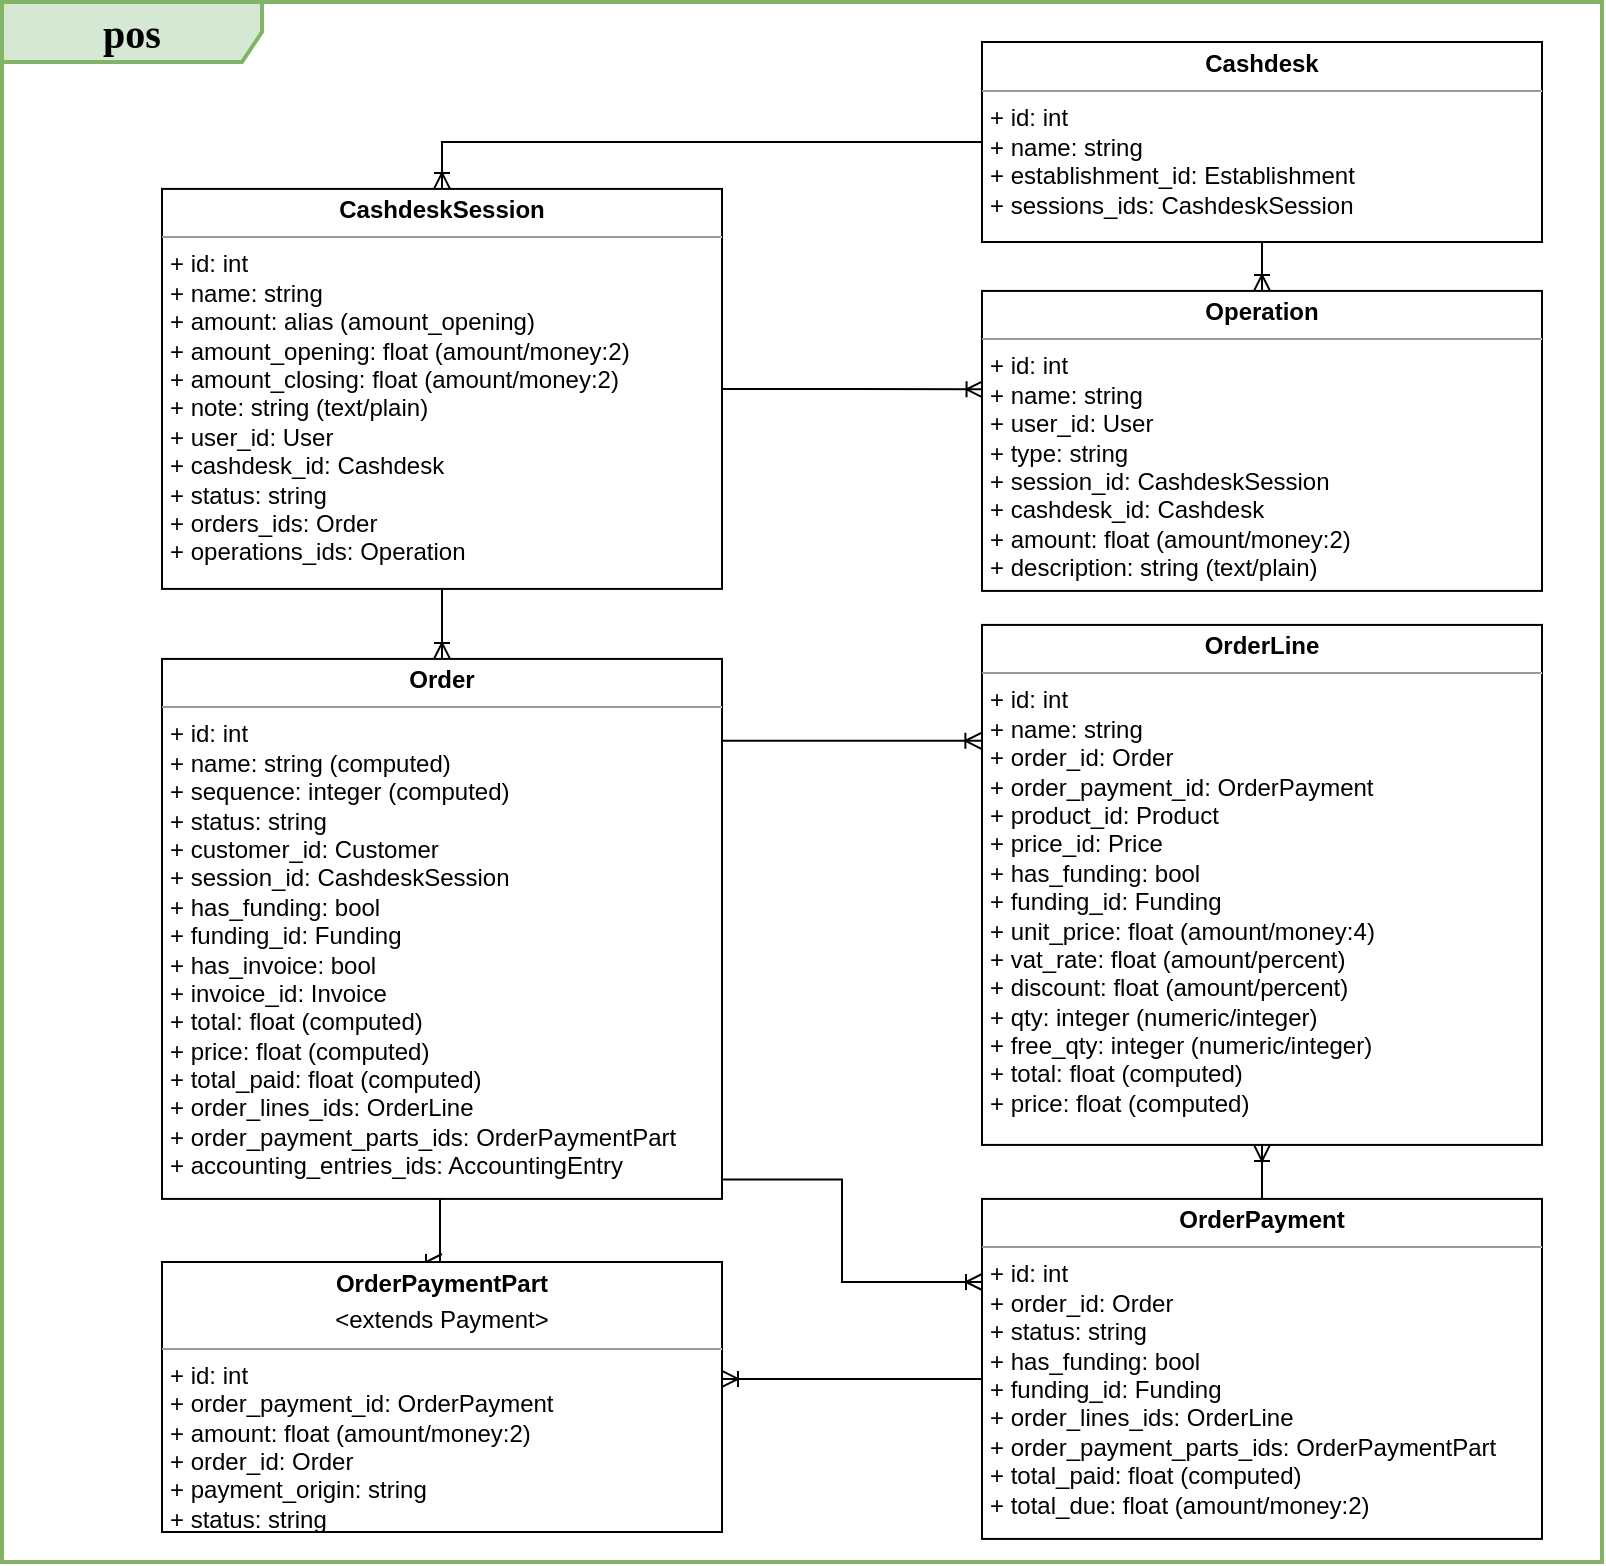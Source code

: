 <mxfile version="21.4.0" type="device">
  <diagram name="Page-1" id="iDd6RvM37CQDOpbgG0-Q">
    <mxGraphModel dx="1335" dy="673" grid="1" gridSize="10" guides="1" tooltips="1" connect="1" arrows="1" fold="1" page="1" pageScale="1" pageWidth="827" pageHeight="1169" math="0" shadow="0">
      <root>
        <mxCell id="0" />
        <mxCell id="1" parent="0" />
        <mxCell id="6K6MoQwOqMNnILz5VA3r-1" value="&lt;font style=&quot;font-size: 20px;&quot;&gt;&lt;b&gt;pos&lt;/b&gt;&lt;/font&gt;" style="shape=umlFrame;whiteSpace=wrap;html=1;rounded=0;shadow=0;comic=0;labelBackgroundColor=none;strokeWidth=2;fontFamily=Verdana;fontSize=10;align=center;width=130;height=30;fillColor=#d5e8d4;strokeColor=#82b366;" parent="1" vertex="1">
          <mxGeometry x="10" y="10" width="800" height="780" as="geometry" />
        </mxCell>
        <mxCell id="6K6MoQwOqMNnILz5VA3r-2" style="edgeStyle=orthogonalEdgeStyle;rounded=0;orthogonalLoop=1;jettySize=auto;html=1;entryX=0.5;entryY=0;entryDx=0;entryDy=0;startArrow=none;startFill=0;endArrow=ERoneToMany;endFill=0;" parent="1" source="6K6MoQwOqMNnILz5VA3r-4" target="6K6MoQwOqMNnILz5VA3r-7" edge="1">
          <mxGeometry relative="1" as="geometry" />
        </mxCell>
        <mxCell id="6K6MoQwOqMNnILz5VA3r-3" style="edgeStyle=orthogonalEdgeStyle;rounded=0;orthogonalLoop=1;jettySize=auto;html=1;entryX=0.5;entryY=0;entryDx=0;entryDy=0;startArrow=none;startFill=0;endArrow=ERoneToMany;endFill=0;" parent="1" source="6K6MoQwOqMNnILz5VA3r-4" target="6K6MoQwOqMNnILz5VA3r-8" edge="1">
          <mxGeometry relative="1" as="geometry" />
        </mxCell>
        <mxCell id="6K6MoQwOqMNnILz5VA3r-4" value="&lt;p style=&quot;margin: 0px ; margin-top: 4px ; text-align: center&quot;&gt;&lt;b&gt;Cashdesk&lt;/b&gt;&lt;/p&gt;&lt;hr size=&quot;1&quot;&gt;&lt;p style=&quot;margin: 0px ; margin-left: 4px&quot;&gt;+ id: int&lt;/p&gt;&lt;p style=&quot;margin: 0px ; margin-left: 4px&quot;&gt;+ name: string&lt;/p&gt;&lt;p style=&quot;margin: 0px ; margin-left: 4px&quot;&gt;+ establishment_id: Establishment&lt;/p&gt;&lt;p style=&quot;margin: 0px ; margin-left: 4px&quot;&gt;+ sessions_ids: CashdeskSession&lt;/p&gt;&lt;p style=&quot;margin: 0px ; margin-left: 4px&quot;&gt;&lt;br&gt;&lt;/p&gt;&lt;p style=&quot;margin: 0px ; margin-left: 4px&quot;&gt;&lt;br&gt;&lt;/p&gt;&lt;p style=&quot;margin: 0px 0px 0px 4px;&quot;&gt;&lt;br&gt;&lt;/p&gt;&lt;p style=&quot;margin: 0px 0px 0px 4px;&quot;&gt;&lt;br&gt;&lt;/p&gt;&lt;p style=&quot;margin: 0px 0px 0px 4px;&quot;&gt;&lt;br&gt;&lt;/p&gt;&lt;p style=&quot;margin: 0px 0px 0px 4px;&quot;&gt;&lt;br&gt;&lt;/p&gt;&lt;p style=&quot;margin: 0px 0px 0px 4px;&quot;&gt;&lt;br&gt;&lt;/p&gt;" style="verticalAlign=top;align=left;overflow=fill;fontSize=12;fontFamily=Helvetica;html=1;rounded=0;shadow=0;comic=0;labelBackgroundColor=none;strokeWidth=1" parent="1" vertex="1">
          <mxGeometry x="500" y="30" width="280" height="100" as="geometry" />
        </mxCell>
        <mxCell id="6K6MoQwOqMNnILz5VA3r-5" style="edgeStyle=orthogonalEdgeStyle;rounded=0;orthogonalLoop=1;jettySize=auto;html=1;entryX=0.001;entryY=0.328;entryDx=0;entryDy=0;startArrow=none;startFill=0;endArrow=ERoneToMany;endFill=0;entryPerimeter=0;" parent="1" source="6K6MoQwOqMNnILz5VA3r-7" target="6K6MoQwOqMNnILz5VA3r-8" edge="1">
          <mxGeometry relative="1" as="geometry" />
        </mxCell>
        <mxCell id="6K6MoQwOqMNnILz5VA3r-6" style="edgeStyle=orthogonalEdgeStyle;rounded=0;orthogonalLoop=1;jettySize=auto;html=1;entryX=0.5;entryY=0;entryDx=0;entryDy=0;startArrow=none;startFill=0;endArrow=ERoneToMany;endFill=0;" parent="1" source="6K6MoQwOqMNnILz5VA3r-7" target="6K6MoQwOqMNnILz5VA3r-11" edge="1">
          <mxGeometry relative="1" as="geometry" />
        </mxCell>
        <mxCell id="6K6MoQwOqMNnILz5VA3r-7" value="&lt;p style=&quot;margin: 0px ; margin-top: 4px ; text-align: center&quot;&gt;&lt;b&gt;CashdeskSession&lt;/b&gt;&lt;/p&gt;&lt;hr size=&quot;1&quot;&gt;&lt;p style=&quot;margin: 0px ; margin-left: 4px&quot;&gt;+ id: int&lt;/p&gt;&lt;p style=&quot;margin: 0px ; margin-left: 4px&quot;&gt;+ name: string&lt;/p&gt;&lt;p style=&quot;margin: 0px ; margin-left: 4px&quot;&gt;+ amount: alias (amount_opening)&lt;/p&gt;&lt;p style=&quot;margin: 0px ; margin-left: 4px&quot;&gt;+ amount_opening: float (amount/money:2)&lt;/p&gt;&lt;p style=&quot;margin: 0px ; margin-left: 4px&quot;&gt;+ amount_closing: float (amount/money:2)&lt;/p&gt;&lt;p style=&quot;margin: 0px ; margin-left: 4px&quot;&gt;+ note: string (text/plain)&lt;/p&gt;&lt;p style=&quot;margin: 0px ; margin-left: 4px&quot;&gt;+ user_id: User&lt;/p&gt;&lt;p style=&quot;margin: 0px ; margin-left: 4px&quot;&gt;+ cashdesk_id: Cashdesk&lt;/p&gt;&lt;p style=&quot;margin: 0px ; margin-left: 4px&quot;&gt;+ status: string&lt;/p&gt;&lt;p style=&quot;margin: 0px ; margin-left: 4px&quot;&gt;+ orders_ids: Order&lt;/p&gt;&lt;p style=&quot;margin: 0px ; margin-left: 4px&quot;&gt;+ operations_ids: Operation&lt;/p&gt;&lt;p style=&quot;margin: 0px ; margin-left: 4px&quot;&gt;&lt;br&gt;&lt;/p&gt;&lt;p style=&quot;margin: 0px ; margin-left: 4px&quot;&gt;&lt;br&gt;&lt;/p&gt;&lt;p style=&quot;margin: 0px 0px 0px 4px;&quot;&gt;&lt;br&gt;&lt;/p&gt;&lt;p style=&quot;margin: 0px 0px 0px 4px;&quot;&gt;&lt;br&gt;&lt;/p&gt;&lt;p style=&quot;margin: 0px 0px 0px 4px;&quot;&gt;&lt;br&gt;&lt;/p&gt;&lt;p style=&quot;margin: 0px 0px 0px 4px;&quot;&gt;&lt;br&gt;&lt;/p&gt;&lt;p style=&quot;margin: 0px 0px 0px 4px;&quot;&gt;&lt;br&gt;&lt;/p&gt;" style="verticalAlign=top;align=left;overflow=fill;fontSize=12;fontFamily=Helvetica;html=1;rounded=0;shadow=0;comic=0;labelBackgroundColor=none;strokeWidth=1" parent="1" vertex="1">
          <mxGeometry x="90" y="103.46" width="280" height="200" as="geometry" />
        </mxCell>
        <mxCell id="6K6MoQwOqMNnILz5VA3r-8" value="&lt;p style=&quot;margin: 0px ; margin-top: 4px ; text-align: center&quot;&gt;&lt;b&gt;Operation&lt;/b&gt;&lt;/p&gt;&lt;hr size=&quot;1&quot;&gt;&lt;p style=&quot;margin: 0px ; margin-left: 4px&quot;&gt;+ id: int&lt;/p&gt;&lt;p style=&quot;margin: 0px ; margin-left: 4px&quot;&gt;+ name: string&lt;/p&gt;&lt;p style=&quot;margin: 0px ; margin-left: 4px&quot;&gt;+ user_id: User&lt;/p&gt;&lt;p style=&quot;margin: 0px ; margin-left: 4px&quot;&gt;+ type: string&lt;/p&gt;&lt;p style=&quot;margin: 0px ; margin-left: 4px&quot;&gt;+ session_id: CashdeskSession&lt;/p&gt;&lt;p style=&quot;margin: 0px ; margin-left: 4px&quot;&gt;+ cashdesk_id: Cashdesk&lt;/p&gt;&lt;p style=&quot;margin: 0px ; margin-left: 4px&quot;&gt;+ amount: float (amount/money:2)&lt;/p&gt;&lt;p style=&quot;margin: 0px ; margin-left: 4px&quot;&gt;+ description: string (text/plain)&lt;/p&gt;&lt;p style=&quot;margin: 0px ; margin-left: 4px&quot;&gt;&lt;br&gt;&lt;/p&gt;&lt;p style=&quot;margin: 0px ; margin-left: 4px&quot;&gt;&lt;br&gt;&lt;/p&gt;&lt;p style=&quot;margin: 0px 0px 0px 4px;&quot;&gt;&lt;br&gt;&lt;/p&gt;&lt;p style=&quot;margin: 0px 0px 0px 4px;&quot;&gt;&lt;br&gt;&lt;/p&gt;&lt;p style=&quot;margin: 0px 0px 0px 4px;&quot;&gt;&lt;br&gt;&lt;/p&gt;&lt;p style=&quot;margin: 0px 0px 0px 4px;&quot;&gt;&lt;br&gt;&lt;/p&gt;&lt;p style=&quot;margin: 0px 0px 0px 4px;&quot;&gt;&lt;br&gt;&lt;/p&gt;" style="verticalAlign=top;align=left;overflow=fill;fontSize=12;fontFamily=Helvetica;html=1;rounded=0;shadow=0;comic=0;labelBackgroundColor=none;strokeWidth=1" parent="1" vertex="1">
          <mxGeometry x="500" y="154.46" width="280" height="150" as="geometry" />
        </mxCell>
        <mxCell id="6K6MoQwOqMNnILz5VA3r-9" style="edgeStyle=orthogonalEdgeStyle;rounded=0;orthogonalLoop=1;jettySize=auto;html=1;startArrow=none;startFill=0;endArrow=ERoneToMany;endFill=0;entryX=-0.001;entryY=0.223;entryDx=0;entryDy=0;entryPerimeter=0;" parent="1" source="6K6MoQwOqMNnILz5VA3r-11" target="6K6MoQwOqMNnILz5VA3r-12" edge="1">
          <mxGeometry relative="1" as="geometry">
            <mxPoint x="510" y="383.46" as="targetPoint" />
            <Array as="points">
              <mxPoint x="500" y="378.46" />
            </Array>
          </mxGeometry>
        </mxCell>
        <mxCell id="6K6MoQwOqMNnILz5VA3r-10" style="edgeStyle=orthogonalEdgeStyle;rounded=0;orthogonalLoop=1;jettySize=auto;html=1;entryX=0.5;entryY=0;entryDx=0;entryDy=0;startArrow=none;startFill=0;endArrow=ERoneToMany;endFill=0;exitX=0.5;exitY=1;exitDx=0;exitDy=0;" parent="1" source="6K6MoQwOqMNnILz5VA3r-11" target="6K6MoQwOqMNnILz5VA3r-16" edge="1">
          <mxGeometry relative="1" as="geometry">
            <mxPoint x="229.83" y="516.46" as="sourcePoint" />
            <mxPoint x="229.43" y="633.46" as="targetPoint" />
            <Array as="points">
              <mxPoint x="229" y="608" />
              <mxPoint x="229" y="640" />
            </Array>
          </mxGeometry>
        </mxCell>
        <mxCell id="6K6MoQwOqMNnILz5VA3r-11" value="&lt;p style=&quot;margin: 0px ; margin-top: 4px ; text-align: center&quot;&gt;&lt;b&gt;Order&lt;/b&gt;&lt;/p&gt;&lt;hr size=&quot;1&quot;&gt;&lt;p style=&quot;margin: 0px ; margin-left: 4px&quot;&gt;+ id: int&lt;/p&gt;&lt;p style=&quot;margin: 0px ; margin-left: 4px&quot;&gt;+ name: string (computed)&lt;/p&gt;&lt;p style=&quot;margin: 0px ; margin-left: 4px&quot;&gt;+ sequence: integer (computed)&lt;/p&gt;&lt;p style=&quot;margin: 0px ; margin-left: 4px&quot;&gt;+ status: string&lt;/p&gt;&lt;p style=&quot;margin: 0px ; margin-left: 4px&quot;&gt;+ customer_id: Customer&lt;/p&gt;&lt;p style=&quot;margin: 0px ; margin-left: 4px&quot;&gt;+ session_id: CashdeskSession&lt;/p&gt;&lt;p style=&quot;margin: 0px ; margin-left: 4px&quot;&gt;+ has_funding: bool&lt;/p&gt;&lt;p style=&quot;margin: 0px ; margin-left: 4px&quot;&gt;+ funding_id: Funding&lt;/p&gt;&lt;p style=&quot;margin: 0px ; margin-left: 4px&quot;&gt;+ has_invoice: bool&lt;/p&gt;&lt;p style=&quot;margin: 0px ; margin-left: 4px&quot;&gt;+ invoice_id: Invoice&lt;/p&gt;&lt;p style=&quot;margin: 0px ; margin-left: 4px&quot;&gt;+ total: float (computed)&lt;/p&gt;&lt;p style=&quot;margin: 0px ; margin-left: 4px&quot;&gt;+ price: float (computed)&lt;/p&gt;&lt;p style=&quot;margin: 0px ; margin-left: 4px&quot;&gt;+ total_paid: float (computed)&lt;/p&gt;&lt;p style=&quot;margin: 0px ; margin-left: 4px&quot;&gt;+ order_lines_ids: OrderLine&lt;/p&gt;&lt;p style=&quot;margin: 0px ; margin-left: 4px&quot;&gt;+ order_payment_parts_ids: OrderPaymentPart&lt;/p&gt;&lt;p style=&quot;margin: 0px ; margin-left: 4px&quot;&gt;+ accounting_entries_ids: AccountingEntry&lt;/p&gt;&lt;p style=&quot;margin: 0px ; margin-left: 4px&quot;&gt;&lt;br&gt;&lt;/p&gt;&lt;p style=&quot;margin: 0px ; margin-left: 4px&quot;&gt;&lt;br&gt;&lt;/p&gt;&lt;p style=&quot;margin: 0px 0px 0px 4px;&quot;&gt;&lt;br&gt;&lt;/p&gt;&lt;p style=&quot;margin: 0px 0px 0px 4px;&quot;&gt;&lt;br&gt;&lt;/p&gt;&lt;p style=&quot;margin: 0px 0px 0px 4px;&quot;&gt;&lt;br&gt;&lt;/p&gt;&lt;p style=&quot;margin: 0px 0px 0px 4px;&quot;&gt;&lt;br&gt;&lt;/p&gt;&lt;p style=&quot;margin: 0px 0px 0px 4px;&quot;&gt;&lt;br&gt;&lt;/p&gt;" style="verticalAlign=top;align=left;overflow=fill;fontSize=12;fontFamily=Helvetica;html=1;rounded=0;shadow=0;comic=0;labelBackgroundColor=none;strokeWidth=1" parent="1" vertex="1">
          <mxGeometry x="90" y="338.46" width="280" height="270" as="geometry" />
        </mxCell>
        <mxCell id="6K6MoQwOqMNnILz5VA3r-12" value="&lt;p style=&quot;margin: 0px ; margin-top: 4px ; text-align: center&quot;&gt;&lt;b&gt;OrderLine&lt;/b&gt;&lt;/p&gt;&lt;hr size=&quot;1&quot;&gt;&lt;p style=&quot;margin: 0px ; margin-left: 4px&quot;&gt;+ id: int&lt;/p&gt;&lt;p style=&quot;margin: 0px ; margin-left: 4px&quot;&gt;+ name: string&amp;nbsp;&lt;/p&gt;&lt;p style=&quot;margin: 0px ; margin-left: 4px&quot;&gt;+ order_id: Order&lt;/p&gt;&lt;p style=&quot;margin: 0px ; margin-left: 4px&quot;&gt;+ order_payment_id: OrderPayment&lt;/p&gt;&lt;p style=&quot;margin: 0px ; margin-left: 4px&quot;&gt;+ product_id: Product&lt;/p&gt;&lt;p style=&quot;margin: 0px ; margin-left: 4px&quot;&gt;+ price_id: Price&lt;/p&gt;&lt;p style=&quot;margin: 0px ; margin-left: 4px&quot;&gt;+ has_funding: bool&lt;/p&gt;&lt;p style=&quot;margin: 0px ; margin-left: 4px&quot;&gt;+ funding_id: Funding&lt;/p&gt;&lt;p style=&quot;margin: 0px ; margin-left: 4px&quot;&gt;+ unit_price: float (amount/money:4)&lt;/p&gt;&lt;p style=&quot;margin: 0px ; margin-left: 4px&quot;&gt;+ vat_rate: float (amount/percent)&lt;/p&gt;&lt;p style=&quot;margin: 0px ; margin-left: 4px&quot;&gt;+ discount: float (amount/percent)&lt;/p&gt;&lt;p style=&quot;margin: 0px ; margin-left: 4px&quot;&gt;+ qty: integer (numeric/integer)&lt;/p&gt;&lt;p style=&quot;margin: 0px ; margin-left: 4px&quot;&gt;+ free_qty: integer (numeric/integer)&lt;/p&gt;&lt;p style=&quot;margin: 0px ; margin-left: 4px&quot;&gt;+ total: float (computed)&lt;/p&gt;&lt;p style=&quot;margin: 0px ; margin-left: 4px&quot;&gt;+ price: float (computed)&lt;/p&gt;&lt;p style=&quot;margin: 0px ; margin-left: 4px&quot;&gt;&lt;br&gt;&lt;/p&gt;&lt;p style=&quot;margin: 0px ; margin-left: 4px&quot;&gt;&lt;br&gt;&lt;/p&gt;&lt;p style=&quot;margin: 0px 0px 0px 4px;&quot;&gt;&lt;br&gt;&lt;/p&gt;&lt;p style=&quot;margin: 0px 0px 0px 4px;&quot;&gt;&lt;br&gt;&lt;/p&gt;&lt;p style=&quot;margin: 0px 0px 0px 4px;&quot;&gt;&lt;br&gt;&lt;/p&gt;&lt;p style=&quot;margin: 0px 0px 0px 4px;&quot;&gt;&lt;br&gt;&lt;/p&gt;&lt;p style=&quot;margin: 0px 0px 0px 4px;&quot;&gt;&lt;br&gt;&lt;/p&gt;" style="verticalAlign=top;align=left;overflow=fill;fontSize=12;fontFamily=Helvetica;html=1;rounded=0;shadow=0;comic=0;labelBackgroundColor=none;strokeWidth=1" parent="1" vertex="1">
          <mxGeometry x="500" y="321.46" width="280" height="260" as="geometry" />
        </mxCell>
        <mxCell id="6K6MoQwOqMNnILz5VA3r-13" style="edgeStyle=orthogonalEdgeStyle;rounded=0;orthogonalLoop=1;jettySize=auto;html=1;entryX=0.5;entryY=1;entryDx=0;entryDy=0;startArrow=none;startFill=0;endArrow=ERoneToMany;endFill=0;" parent="1" target="6K6MoQwOqMNnILz5VA3r-12" edge="1">
          <mxGeometry relative="1" as="geometry">
            <mxPoint x="640" y="608.46" as="sourcePoint" />
          </mxGeometry>
        </mxCell>
        <mxCell id="6K6MoQwOqMNnILz5VA3r-14" value="" style="edgeStyle=orthogonalEdgeStyle;rounded=0;orthogonalLoop=1;jettySize=auto;html=1;startArrow=none;startFill=0;endArrow=ERoneToMany;endFill=0;" parent="1" edge="1">
          <mxGeometry relative="1" as="geometry">
            <Array as="points">
              <mxPoint x="480" y="698.46" />
              <mxPoint x="480" y="698.46" />
            </Array>
            <mxPoint x="500" y="698.46" as="sourcePoint" />
            <mxPoint x="370" y="698.46" as="targetPoint" />
          </mxGeometry>
        </mxCell>
        <mxCell id="6K6MoQwOqMNnILz5VA3r-15" value="&lt;p style=&quot;margin: 0px ; margin-top: 4px ; text-align: center&quot;&gt;&lt;b&gt;OrderPayment&lt;/b&gt;&lt;/p&gt;&lt;hr size=&quot;1&quot;&gt;&lt;p style=&quot;margin: 0px ; margin-left: 4px&quot;&gt;+ id: int&lt;/p&gt;&lt;p style=&quot;margin: 0px ; margin-left: 4px&quot;&gt;+ order_id: Order&lt;/p&gt;&lt;p style=&quot;margin: 0px ; margin-left: 4px&quot;&gt;+ status: string&lt;/p&gt;&lt;p style=&quot;margin: 0px ; margin-left: 4px&quot;&gt;+ has_funding: bool&lt;/p&gt;&lt;p style=&quot;margin: 0px ; margin-left: 4px&quot;&gt;+ funding_id: Funding&lt;/p&gt;&lt;p style=&quot;margin: 0px ; margin-left: 4px&quot;&gt;+ order_lines_ids: OrderLine&lt;/p&gt;&lt;p style=&quot;margin: 0px ; margin-left: 4px&quot;&gt;+ order_payment_parts_ids: OrderPaymentPart&lt;/p&gt;&lt;p style=&quot;margin: 0px ; margin-left: 4px&quot;&gt;+ total_paid: float (computed)&lt;/p&gt;&lt;p style=&quot;margin: 0px ; margin-left: 4px&quot;&gt;+ total_due: float (amount/money:2)&lt;/p&gt;&lt;p style=&quot;margin: 0px ; margin-left: 4px&quot;&gt;&lt;br&gt;&lt;/p&gt;&lt;p style=&quot;margin: 0px ; margin-left: 4px&quot;&gt;&lt;br&gt;&lt;/p&gt;&lt;p style=&quot;margin: 0px ; margin-left: 4px&quot;&gt;&lt;br&gt;&lt;/p&gt;&lt;p style=&quot;margin: 0px ; margin-left: 4px&quot;&gt;&lt;br&gt;&lt;/p&gt;&lt;p style=&quot;margin: 0px 0px 0px 4px;&quot;&gt;&lt;br&gt;&lt;/p&gt;&lt;p style=&quot;margin: 0px 0px 0px 4px;&quot;&gt;&lt;br&gt;&lt;/p&gt;&lt;p style=&quot;margin: 0px 0px 0px 4px;&quot;&gt;&lt;br&gt;&lt;/p&gt;&lt;p style=&quot;margin: 0px 0px 0px 4px;&quot;&gt;&lt;br&gt;&lt;/p&gt;&lt;p style=&quot;margin: 0px 0px 0px 4px;&quot;&gt;&lt;br&gt;&lt;/p&gt;" style="verticalAlign=top;align=left;overflow=fill;fontSize=12;fontFamily=Helvetica;html=1;rounded=0;shadow=0;comic=0;labelBackgroundColor=none;strokeWidth=1" parent="1" vertex="1">
          <mxGeometry x="500" y="608.46" width="280" height="170" as="geometry" />
        </mxCell>
        <mxCell id="6K6MoQwOqMNnILz5VA3r-16" value="&lt;p style=&quot;margin: 0px ; margin-top: 4px ; text-align: center&quot;&gt;&lt;b&gt;OrderPaymentPart&lt;/b&gt;&lt;/p&gt;&lt;p style=&quot;margin: 0px ; margin-top: 4px ; text-align: center&quot;&gt;&amp;lt;extends Payment&amp;gt;&lt;/p&gt;&lt;hr size=&quot;1&quot;&gt;&lt;p style=&quot;margin: 0px ; margin-left: 4px&quot;&gt;+ id: int&lt;/p&gt;&lt;p style=&quot;margin: 0px ; margin-left: 4px&quot;&gt;+ order_payment_id: OrderPayment&lt;/p&gt;&lt;p style=&quot;margin: 0px ; margin-left: 4px&quot;&gt;+ amount: float (amount/money:2)&lt;/p&gt;&lt;p style=&quot;margin: 0px ; margin-left: 4px&quot;&gt;+ order_id: Order&lt;/p&gt;&lt;p style=&quot;margin: 0px ; margin-left: 4px&quot;&gt;+ payment_origin: string&lt;/p&gt;&lt;p style=&quot;margin: 0px ; margin-left: 4px&quot;&gt;+ status: string&lt;/p&gt;&lt;p style=&quot;margin: 0px ; margin-left: 4px&quot;&gt;&lt;br&gt;&lt;/p&gt;&lt;p style=&quot;margin: 0px ; margin-left: 4px&quot;&gt;&lt;br&gt;&lt;/p&gt;&lt;p style=&quot;margin: 0px ; margin-left: 4px&quot;&gt;&lt;br&gt;&lt;/p&gt;&lt;p style=&quot;margin: 0px ; margin-left: 4px&quot;&gt;&lt;br&gt;&lt;/p&gt;&lt;p style=&quot;margin: 0px 0px 0px 4px;&quot;&gt;&lt;br&gt;&lt;/p&gt;&lt;p style=&quot;margin: 0px 0px 0px 4px;&quot;&gt;&lt;br&gt;&lt;/p&gt;&lt;p style=&quot;margin: 0px 0px 0px 4px;&quot;&gt;&lt;br&gt;&lt;/p&gt;&lt;p style=&quot;margin: 0px 0px 0px 4px;&quot;&gt;&lt;br&gt;&lt;/p&gt;&lt;p style=&quot;margin: 0px 0px 0px 4px;&quot;&gt;&lt;br&gt;&lt;/p&gt;" style="verticalAlign=top;align=left;overflow=fill;fontSize=12;fontFamily=Helvetica;html=1;rounded=0;shadow=0;comic=0;labelBackgroundColor=none;strokeWidth=1" parent="1" vertex="1">
          <mxGeometry x="90" y="640" width="280" height="135" as="geometry" />
        </mxCell>
        <mxCell id="mh5yRbNYD4FplqPUD_IW-1" style="edgeStyle=orthogonalEdgeStyle;rounded=0;orthogonalLoop=1;jettySize=auto;html=1;startArrow=none;startFill=0;endArrow=ERoneToMany;endFill=0;entryX=0;entryY=0.25;entryDx=0;entryDy=0;exitX=1.002;exitY=0.964;exitDx=0;exitDy=0;exitPerimeter=0;" edge="1" parent="1" source="6K6MoQwOqMNnILz5VA3r-11" target="6K6MoQwOqMNnILz5VA3r-15">
          <mxGeometry relative="1" as="geometry">
            <mxPoint x="510" y="389" as="targetPoint" />
            <Array as="points">
              <mxPoint x="430" y="599" />
              <mxPoint x="430" y="650" />
              <mxPoint x="500" y="650" />
            </Array>
            <mxPoint x="380" y="389" as="sourcePoint" />
          </mxGeometry>
        </mxCell>
      </root>
    </mxGraphModel>
  </diagram>
</mxfile>

